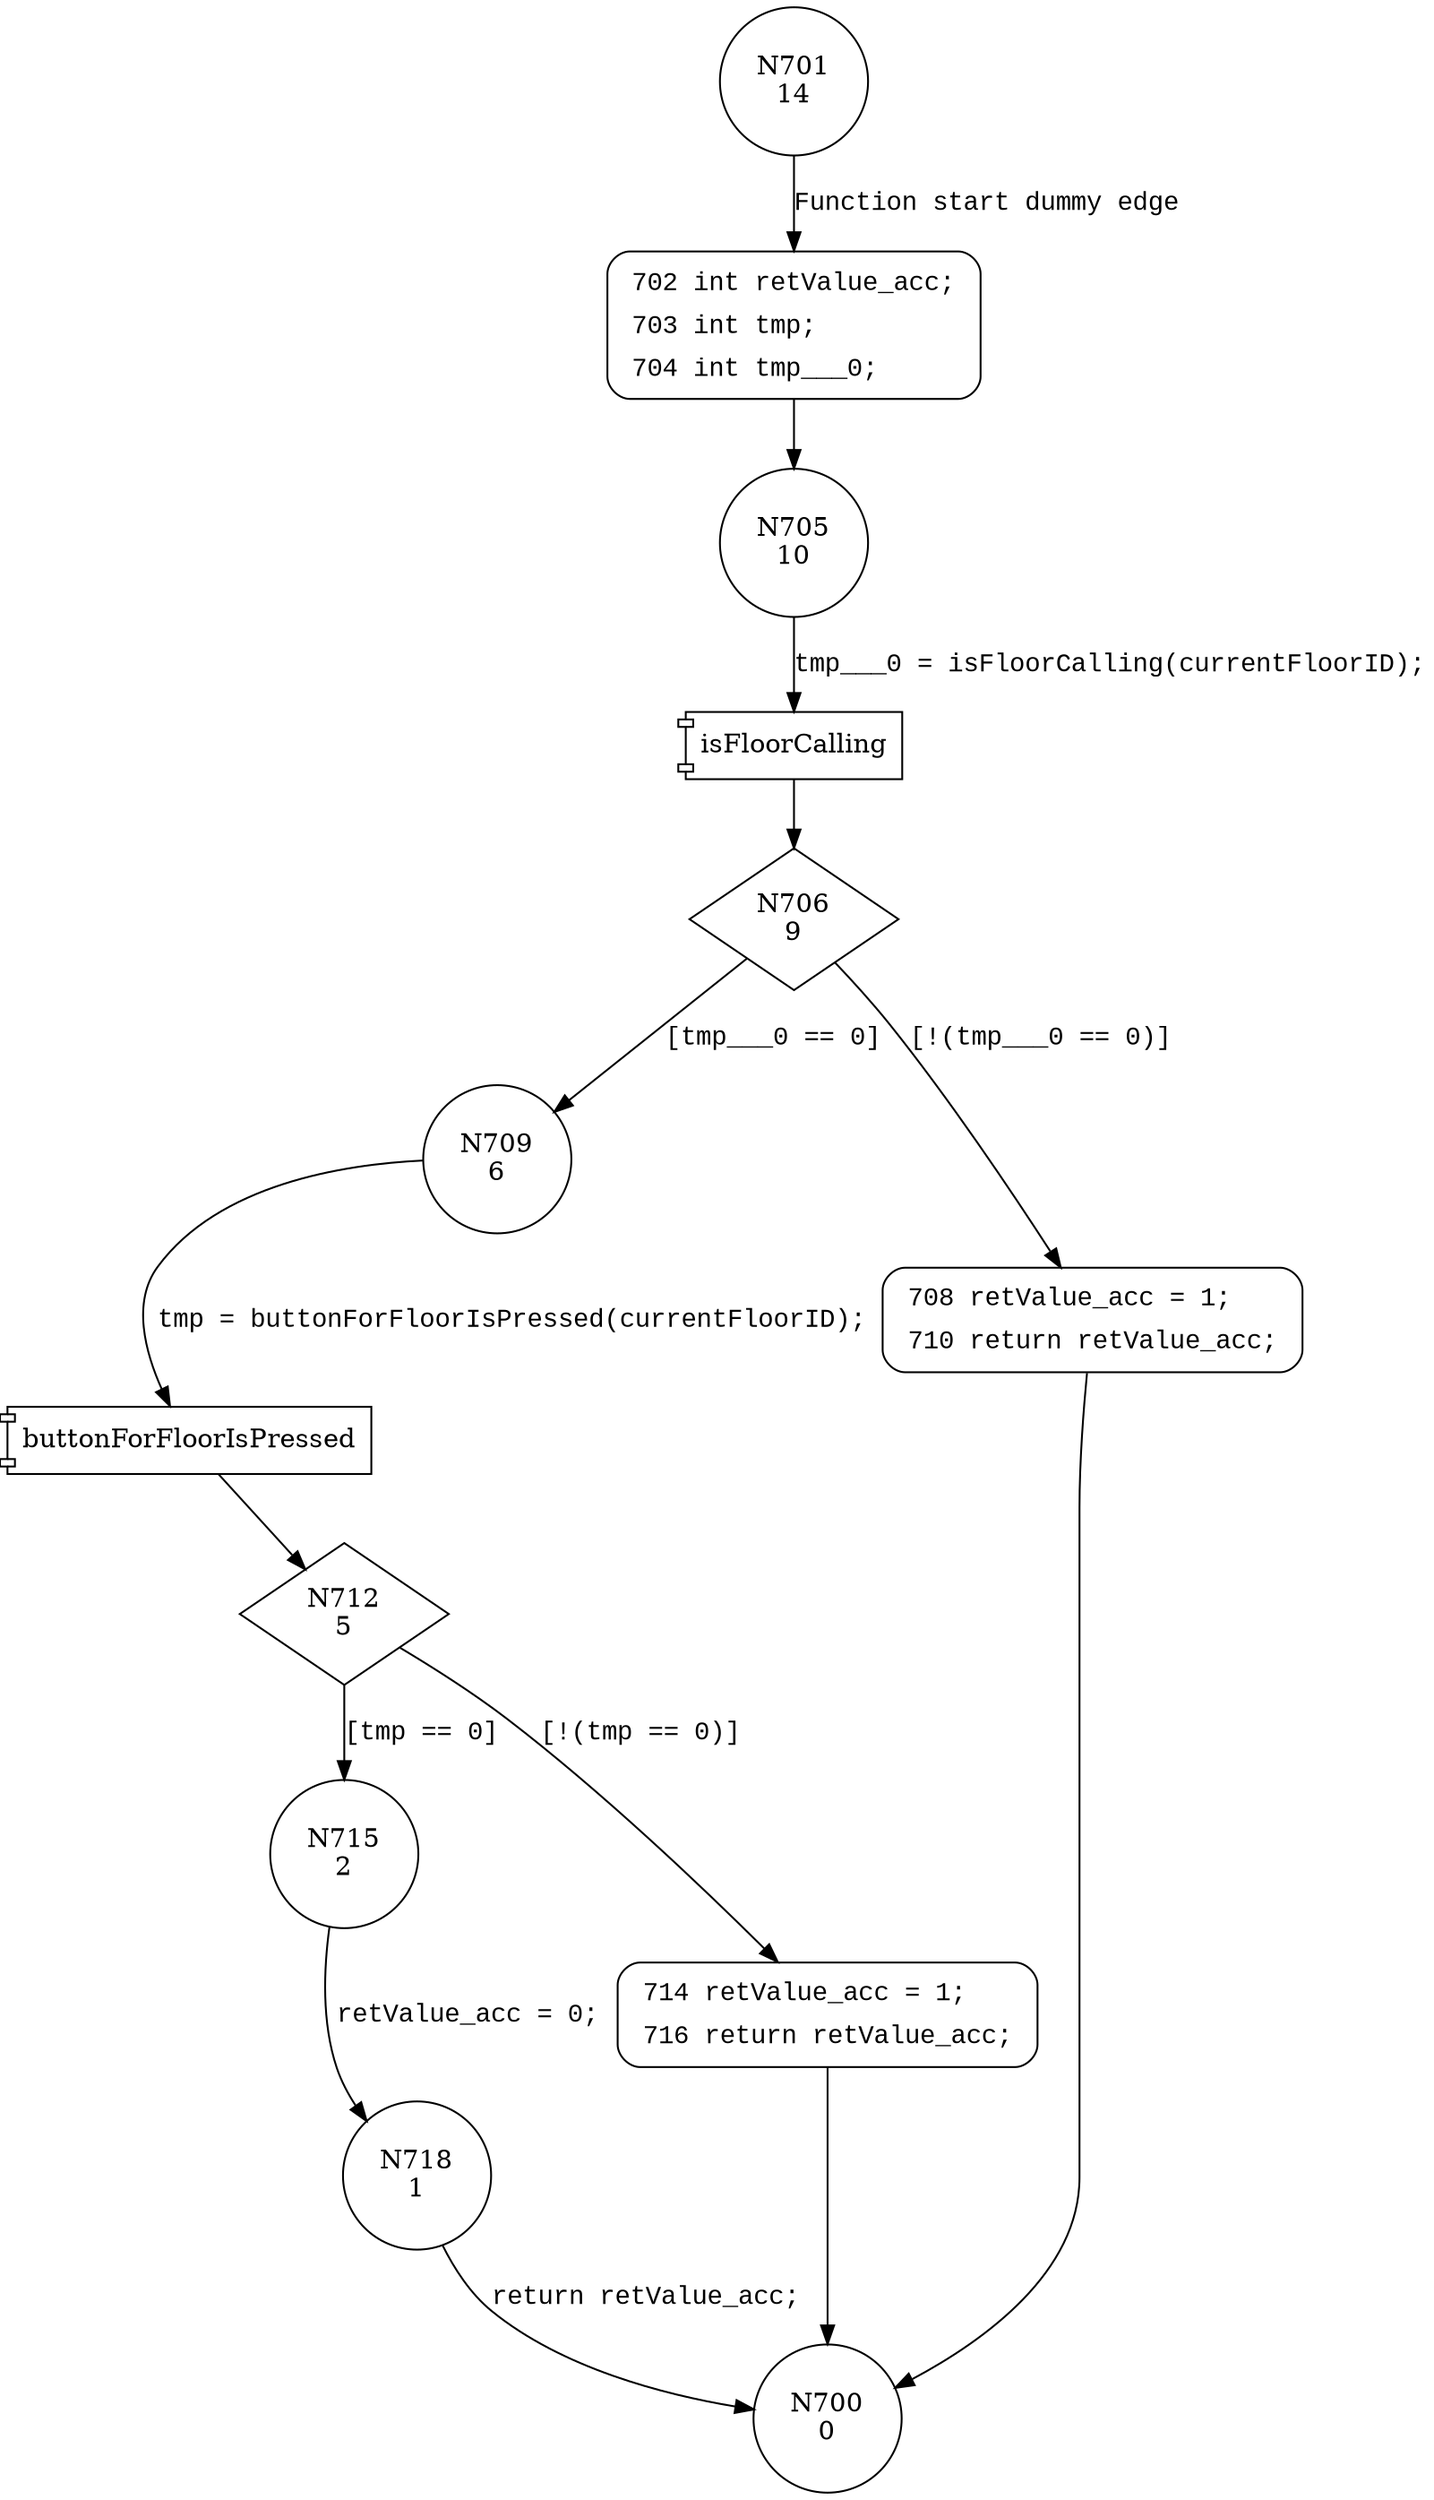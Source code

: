 digraph stopRequestedAtCurrentFloor {
701 [shape="circle" label="N701\n14"]
702 [shape="circle" label="N702\n13"]
705 [shape="circle" label="N705\n10"]
706 [shape="diamond" label="N706\n9"]
709 [shape="circle" label="N709\n6"]
708 [shape="circle" label="N708\n8"]
712 [shape="diamond" label="N712\n5"]
715 [shape="circle" label="N715\n2"]
714 [shape="circle" label="N714\n4"]
718 [shape="circle" label="N718\n1"]
700 [shape="circle" label="N700\n0"]
702 [style="filled,bold" penwidth="1" fillcolor="white" fontname="Courier New" shape="Mrecord" label=<<table border="0" cellborder="0" cellpadding="3" bgcolor="white"><tr><td align="right">702</td><td align="left">int retValue_acc;</td></tr><tr><td align="right">703</td><td align="left">int tmp;</td></tr><tr><td align="right">704</td><td align="left">int tmp___0;</td></tr></table>>]
702 -> 705[label=""]
708 [style="filled,bold" penwidth="1" fillcolor="white" fontname="Courier New" shape="Mrecord" label=<<table border="0" cellborder="0" cellpadding="3" bgcolor="white"><tr><td align="right">708</td><td align="left">retValue_acc = 1;</td></tr><tr><td align="right">710</td><td align="left">return retValue_acc;</td></tr></table>>]
708 -> 700[label=""]
714 [style="filled,bold" penwidth="1" fillcolor="white" fontname="Courier New" shape="Mrecord" label=<<table border="0" cellborder="0" cellpadding="3" bgcolor="white"><tr><td align="right">714</td><td align="left">retValue_acc = 1;</td></tr><tr><td align="right">716</td><td align="left">return retValue_acc;</td></tr></table>>]
714 -> 700[label=""]
701 -> 702 [label="Function start dummy edge" fontname="Courier New"]
100101 [shape="component" label="isFloorCalling"]
705 -> 100101 [label="tmp___0 = isFloorCalling(currentFloorID);" fontname="Courier New"]
100101 -> 706 [label="" fontname="Courier New"]
706 -> 709 [label="[tmp___0 == 0]" fontname="Courier New"]
706 -> 708 [label="[!(tmp___0 == 0)]" fontname="Courier New"]
100102 [shape="component" label="buttonForFloorIsPressed"]
709 -> 100102 [label="tmp = buttonForFloorIsPressed(currentFloorID);" fontname="Courier New"]
100102 -> 712 [label="" fontname="Courier New"]
712 -> 715 [label="[tmp == 0]" fontname="Courier New"]
712 -> 714 [label="[!(tmp == 0)]" fontname="Courier New"]
715 -> 718 [label="retValue_acc = 0;" fontname="Courier New"]
718 -> 700 [label="return retValue_acc;" fontname="Courier New"]
}